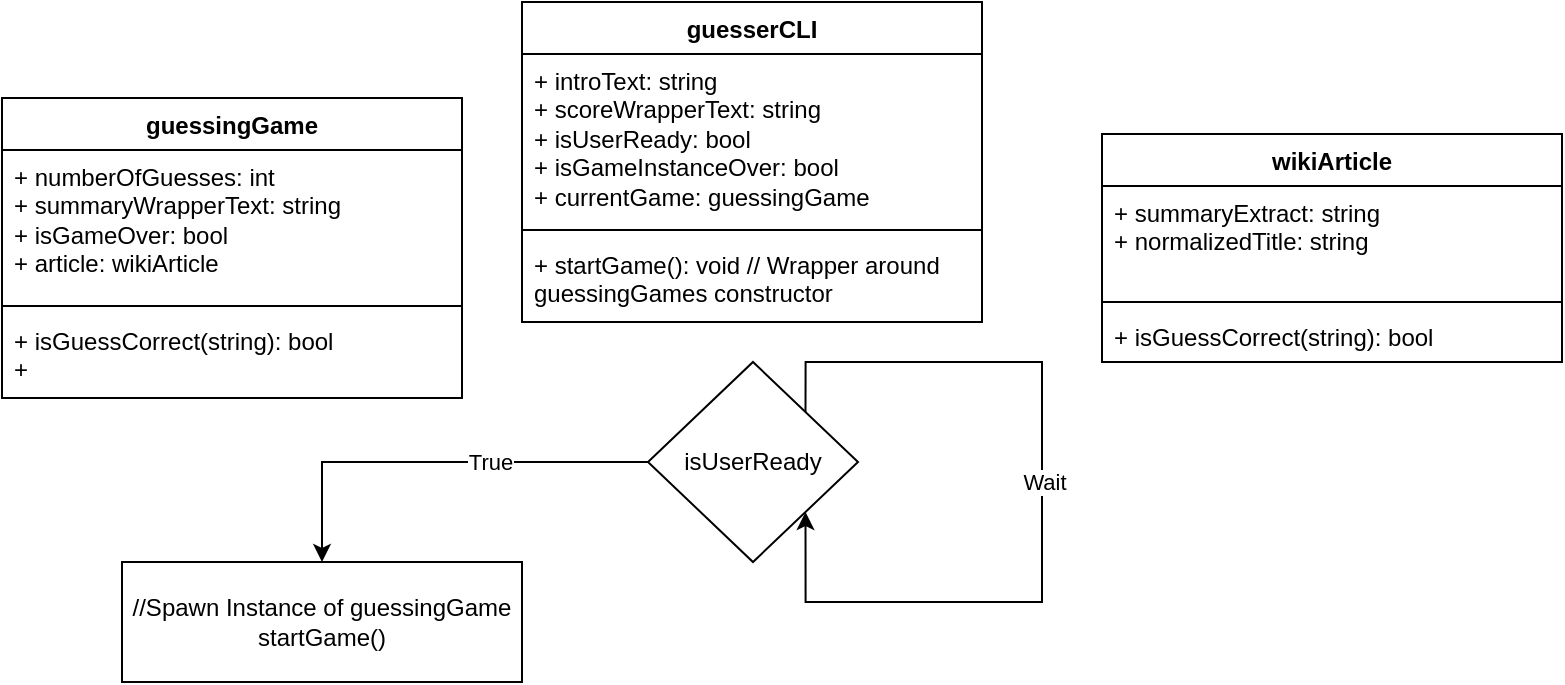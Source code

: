 <mxfile version="22.1.4" type="github">
  <diagram name="Page-1" id="EFEkAJhTeCXNV-3pVWG8">
    <mxGraphModel dx="819" dy="447" grid="1" gridSize="10" guides="1" tooltips="1" connect="1" arrows="1" fold="1" page="1" pageScale="1" pageWidth="850" pageHeight="1100" math="0" shadow="0">
      <root>
        <mxCell id="0" />
        <mxCell id="1" parent="0" />
        <mxCell id="9oxp4Z833f7QPe40c3l9-1" value="wikiArticle" style="swimlane;fontStyle=1;align=center;verticalAlign=top;childLayout=stackLayout;horizontal=1;startSize=26;horizontalStack=0;resizeParent=1;resizeParentMax=0;resizeLast=0;collapsible=1;marginBottom=0;whiteSpace=wrap;html=1;" vertex="1" parent="1">
          <mxGeometry x="600" y="96" width="230" height="114" as="geometry" />
        </mxCell>
        <mxCell id="9oxp4Z833f7QPe40c3l9-2" value="+ summaryExtract: string&lt;br&gt;+ normalizedTitle: string" style="text;strokeColor=none;fillColor=none;align=left;verticalAlign=top;spacingLeft=4;spacingRight=4;overflow=hidden;rotatable=0;points=[[0,0.5],[1,0.5]];portConstraint=eastwest;whiteSpace=wrap;html=1;" vertex="1" parent="9oxp4Z833f7QPe40c3l9-1">
          <mxGeometry y="26" width="230" height="54" as="geometry" />
        </mxCell>
        <mxCell id="9oxp4Z833f7QPe40c3l9-3" value="" style="line;strokeWidth=1;fillColor=none;align=left;verticalAlign=middle;spacingTop=-1;spacingLeft=3;spacingRight=3;rotatable=0;labelPosition=right;points=[];portConstraint=eastwest;strokeColor=inherit;" vertex="1" parent="9oxp4Z833f7QPe40c3l9-1">
          <mxGeometry y="80" width="230" height="8" as="geometry" />
        </mxCell>
        <mxCell id="9oxp4Z833f7QPe40c3l9-4" value="+ isGuessCorrect(string): bool" style="text;strokeColor=none;fillColor=none;align=left;verticalAlign=top;spacingLeft=4;spacingRight=4;overflow=hidden;rotatable=0;points=[[0,0.5],[1,0.5]];portConstraint=eastwest;whiteSpace=wrap;html=1;" vertex="1" parent="9oxp4Z833f7QPe40c3l9-1">
          <mxGeometry y="88" width="230" height="26" as="geometry" />
        </mxCell>
        <mxCell id="9oxp4Z833f7QPe40c3l9-5" value="guesserCLI" style="swimlane;fontStyle=1;align=center;verticalAlign=top;childLayout=stackLayout;horizontal=1;startSize=26;horizontalStack=0;resizeParent=1;resizeParentMax=0;resizeLast=0;collapsible=1;marginBottom=0;whiteSpace=wrap;html=1;" vertex="1" parent="1">
          <mxGeometry x="310" y="30" width="230" height="160" as="geometry" />
        </mxCell>
        <mxCell id="9oxp4Z833f7QPe40c3l9-6" value="+ introText: string&lt;br&gt;+ scoreWrapperText: string&lt;br&gt;+ isUserReady: bool&lt;br style=&quot;border-color: var(--border-color);&quot;&gt;+ isGameInstanceOver: bool&lt;br&gt;+ currentGame: guessingGame" style="text;strokeColor=none;fillColor=none;align=left;verticalAlign=top;spacingLeft=4;spacingRight=4;overflow=hidden;rotatable=0;points=[[0,0.5],[1,0.5]];portConstraint=eastwest;whiteSpace=wrap;html=1;" vertex="1" parent="9oxp4Z833f7QPe40c3l9-5">
          <mxGeometry y="26" width="230" height="84" as="geometry" />
        </mxCell>
        <mxCell id="9oxp4Z833f7QPe40c3l9-7" value="" style="line;strokeWidth=1;fillColor=none;align=left;verticalAlign=middle;spacingTop=-1;spacingLeft=3;spacingRight=3;rotatable=0;labelPosition=right;points=[];portConstraint=eastwest;strokeColor=inherit;" vertex="1" parent="9oxp4Z833f7QPe40c3l9-5">
          <mxGeometry y="110" width="230" height="8" as="geometry" />
        </mxCell>
        <mxCell id="9oxp4Z833f7QPe40c3l9-8" value="+ startGame(): void // Wrapper around guessingGames constructor" style="text;strokeColor=none;fillColor=none;align=left;verticalAlign=top;spacingLeft=4;spacingRight=4;overflow=hidden;rotatable=0;points=[[0,0.5],[1,0.5]];portConstraint=eastwest;whiteSpace=wrap;html=1;" vertex="1" parent="9oxp4Z833f7QPe40c3l9-5">
          <mxGeometry y="118" width="230" height="42" as="geometry" />
        </mxCell>
        <mxCell id="9oxp4Z833f7QPe40c3l9-9" value="guessingGame" style="swimlane;fontStyle=1;align=center;verticalAlign=top;childLayout=stackLayout;horizontal=1;startSize=26;horizontalStack=0;resizeParent=1;resizeParentMax=0;resizeLast=0;collapsible=1;marginBottom=0;whiteSpace=wrap;html=1;" vertex="1" parent="1">
          <mxGeometry x="50" y="78" width="230" height="150" as="geometry" />
        </mxCell>
        <mxCell id="9oxp4Z833f7QPe40c3l9-10" value="+ numberOfGuesses: int&lt;br&gt;+ summaryWrapperText: string&lt;br&gt;+ isGameOver: bool&lt;br style=&quot;border-color: var(--border-color);&quot;&gt;+ article: wikiArticle" style="text;strokeColor=none;fillColor=none;align=left;verticalAlign=top;spacingLeft=4;spacingRight=4;overflow=hidden;rotatable=0;points=[[0,0.5],[1,0.5]];portConstraint=eastwest;whiteSpace=wrap;html=1;" vertex="1" parent="9oxp4Z833f7QPe40c3l9-9">
          <mxGeometry y="26" width="230" height="74" as="geometry" />
        </mxCell>
        <mxCell id="9oxp4Z833f7QPe40c3l9-11" value="" style="line;strokeWidth=1;fillColor=none;align=left;verticalAlign=middle;spacingTop=-1;spacingLeft=3;spacingRight=3;rotatable=0;labelPosition=right;points=[];portConstraint=eastwest;strokeColor=inherit;" vertex="1" parent="9oxp4Z833f7QPe40c3l9-9">
          <mxGeometry y="100" width="230" height="8" as="geometry" />
        </mxCell>
        <mxCell id="9oxp4Z833f7QPe40c3l9-12" value="+ isGuessCorrect(string): bool&lt;br&gt;+&amp;nbsp;" style="text;strokeColor=none;fillColor=none;align=left;verticalAlign=top;spacingLeft=4;spacingRight=4;overflow=hidden;rotatable=0;points=[[0,0.5],[1,0.5]];portConstraint=eastwest;whiteSpace=wrap;html=1;" vertex="1" parent="9oxp4Z833f7QPe40c3l9-9">
          <mxGeometry y="108" width="230" height="42" as="geometry" />
        </mxCell>
        <mxCell id="9oxp4Z833f7QPe40c3l9-18" style="edgeStyle=orthogonalEdgeStyle;rounded=0;orthogonalLoop=1;jettySize=auto;html=1;entryX=0.5;entryY=0;entryDx=0;entryDy=0;" edge="1" parent="1" source="9oxp4Z833f7QPe40c3l9-13" target="9oxp4Z833f7QPe40c3l9-17">
          <mxGeometry relative="1" as="geometry" />
        </mxCell>
        <mxCell id="9oxp4Z833f7QPe40c3l9-19" value="True" style="edgeLabel;html=1;align=center;verticalAlign=middle;resizable=0;points=[];" vertex="1" connectable="0" parent="9oxp4Z833f7QPe40c3l9-18">
          <mxGeometry x="-0.274" y="2" relative="1" as="geometry">
            <mxPoint x="-2" y="-2" as="offset" />
          </mxGeometry>
        </mxCell>
        <mxCell id="9oxp4Z833f7QPe40c3l9-13" value="isUserReady" style="rhombus;whiteSpace=wrap;html=1;" vertex="1" parent="1">
          <mxGeometry x="373" y="210" width="105" height="100" as="geometry" />
        </mxCell>
        <mxCell id="9oxp4Z833f7QPe40c3l9-15" style="edgeStyle=orthogonalEdgeStyle;rounded=0;orthogonalLoop=1;jettySize=auto;html=1;exitX=1;exitY=0;exitDx=0;exitDy=0;entryX=1;entryY=1;entryDx=0;entryDy=0;" edge="1" parent="1" source="9oxp4Z833f7QPe40c3l9-13" target="9oxp4Z833f7QPe40c3l9-13">
          <mxGeometry relative="1" as="geometry">
            <Array as="points">
              <mxPoint x="452" y="210" />
              <mxPoint x="570" y="210" />
              <mxPoint x="570" y="330" />
              <mxPoint x="452" y="330" />
            </Array>
          </mxGeometry>
        </mxCell>
        <mxCell id="9oxp4Z833f7QPe40c3l9-16" value="Wait" style="edgeLabel;html=1;align=center;verticalAlign=middle;resizable=0;points=[];" vertex="1" connectable="0" parent="9oxp4Z833f7QPe40c3l9-15">
          <mxGeometry x="-0.478" y="2" relative="1" as="geometry">
            <mxPoint x="32" y="62" as="offset" />
          </mxGeometry>
        </mxCell>
        <mxCell id="9oxp4Z833f7QPe40c3l9-17" value="//Spawn Instance of guessingGame&lt;br&gt;startGame()" style="rounded=0;whiteSpace=wrap;html=1;" vertex="1" parent="1">
          <mxGeometry x="110" y="310" width="200" height="60" as="geometry" />
        </mxCell>
      </root>
    </mxGraphModel>
  </diagram>
</mxfile>
